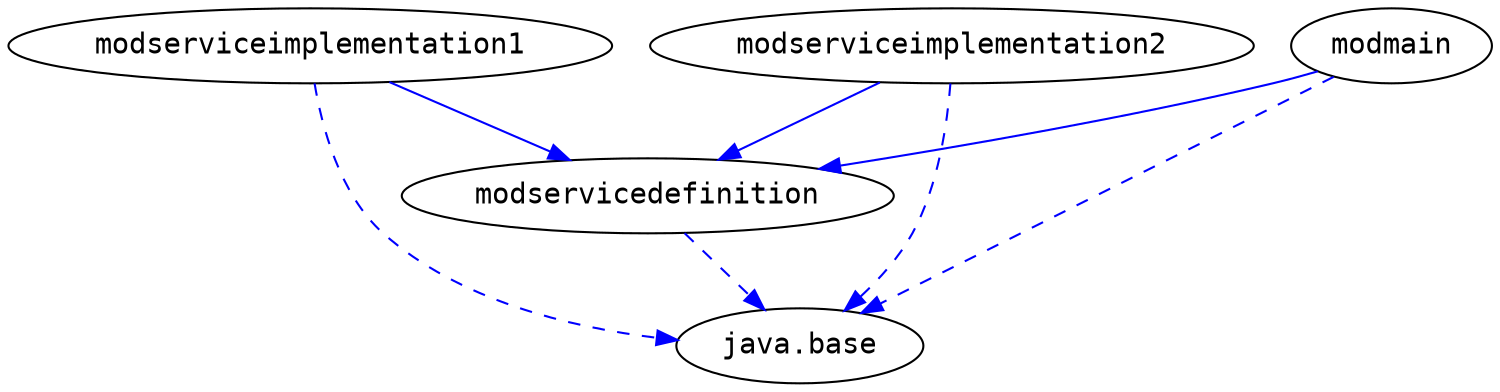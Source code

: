 # Created by depvis.JigsawDepVisualizer on Sat Aug 27 13:54:36 CEST 2016
digraph Java9_Dependency_Visualizer {
modserviceimplementation1[fontname="Consolas",shape="ellipse",label="modserviceimplementation1"];
modservicedefinition[fontname="Consolas",shape="ellipse",label="modservicedefinition"];
java_base[fontname="Consolas",shape="ellipse",label="java.base"];
modserviceimplementation2[fontname="Consolas",shape="ellipse",label="modserviceimplementation2"];
modmain[fontname="Consolas",shape="ellipse",label="modmain"];
modserviceimplementation1 -> modservicedefinition[color="#0000ff",fontname="Consolas",fontcolor="#0000ff",weight="8"]
modserviceimplementation1 -> java_base[color="#0000ff",fontname="Consolas",fontcolor="#0000ff",style="dashed",weight="16"]
modservicedefinition -> java_base[color="#0000ff",fontname="Consolas",fontcolor="#0000ff",style="dashed",weight="16"]
modserviceimplementation2 -> modservicedefinition[color="#0000ff",fontname="Consolas",fontcolor="#0000ff",weight="8"]
modserviceimplementation2 -> java_base[color="#0000ff",fontname="Consolas",fontcolor="#0000ff",style="dashed",weight="16"]
modmain -> modservicedefinition[color="#0000ff",fontname="Consolas",fontcolor="#0000ff",weight="8"]
modmain -> java_base[color="#0000ff",fontname="Consolas",fontcolor="#0000ff",style="dashed",weight="16"]
}
